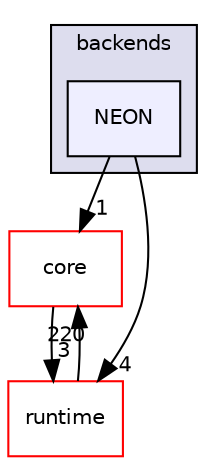 digraph "arm_compute/graph/backends/NEON" {
  compound=true
  node [ fontsize="10", fontname="Helvetica"];
  edge [ labelfontsize="10", labelfontname="Helvetica"];
  subgraph clusterdir_59b2231210c554f4cc243709030bf1f8 {
    graph [ bgcolor="#ddddee", pencolor="black", label="backends" fontname="Helvetica", fontsize="10", URL="dir_59b2231210c554f4cc243709030bf1f8.xhtml"]
  dir_2af5ba73c22f603fb662b4c21cfc8574 [shape=box, label="NEON", style="filled", fillcolor="#eeeeff", pencolor="black", URL="dir_2af5ba73c22f603fb662b4c21cfc8574.xhtml"];
  }
  dir_1fb090f0c6070330bfaccc4236d3ca0d [shape=box label="core" fillcolor="white" style="filled" color="red" URL="dir_1fb090f0c6070330bfaccc4236d3ca0d.xhtml"];
  dir_8bc26130589aa16388b5a02f17abf2c2 [shape=box label="runtime" fillcolor="white" style="filled" color="red" URL="dir_8bc26130589aa16388b5a02f17abf2c2.xhtml"];
  dir_2af5ba73c22f603fb662b4c21cfc8574->dir_1fb090f0c6070330bfaccc4236d3ca0d [headlabel="1", labeldistance=1.5 headhref="dir_000064_000001.xhtml"];
  dir_2af5ba73c22f603fb662b4c21cfc8574->dir_8bc26130589aa16388b5a02f17abf2c2 [headlabel="4", labeldistance=1.5 headhref="dir_000064_000006.xhtml"];
  dir_8bc26130589aa16388b5a02f17abf2c2->dir_1fb090f0c6070330bfaccc4236d3ca0d [headlabel="220", labeldistance=1.5 headhref="dir_000006_000001.xhtml"];
  dir_1fb090f0c6070330bfaccc4236d3ca0d->dir_8bc26130589aa16388b5a02f17abf2c2 [headlabel="3", labeldistance=1.5 headhref="dir_000001_000006.xhtml"];
}
